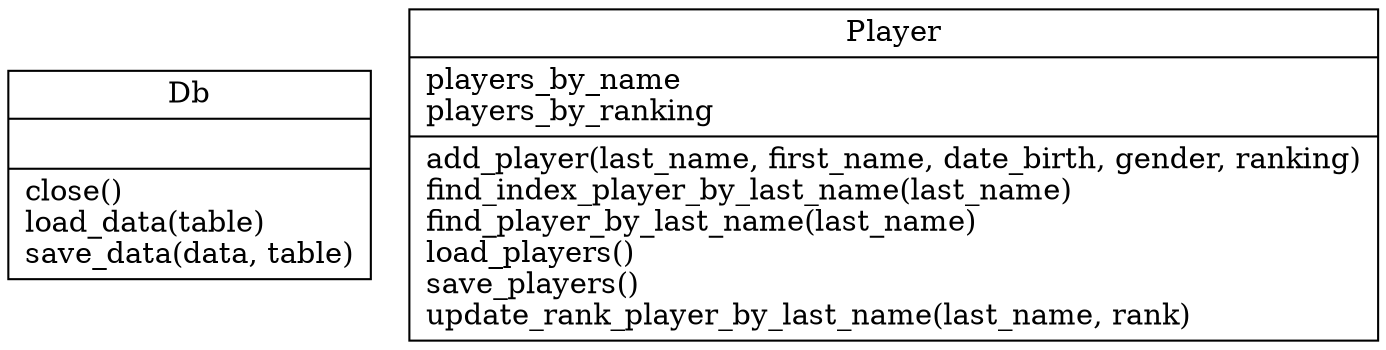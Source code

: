 digraph "classes" {
charset="utf-8"
rankdir=BT
"0" [label="{Db|\l|close()\lload_data(table)\lsave_data(data, table)\l}", shape="record"];
"1" [label="{Player|players_by_name\lplayers_by_ranking\l|add_player(last_name, first_name, date_birth, gender, ranking)\lfind_index_player_by_last_name(last_name)\lfind_player_by_last_name(last_name)\lload_players()\lsave_players()\lupdate_rank_player_by_last_name(last_name, rank)\l}", shape="record"];
}
